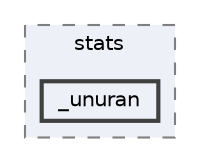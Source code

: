 digraph "/home/jam/Research/IRES-2025/dev/src/llm-scripts/testing/hypothesis-testing/hyp-env/lib/python3.12/site-packages/scipy/stats/_unuran"
{
 // LATEX_PDF_SIZE
  bgcolor="transparent";
  edge [fontname=Helvetica,fontsize=10,labelfontname=Helvetica,labelfontsize=10];
  node [fontname=Helvetica,fontsize=10,shape=box,height=0.2,width=0.4];
  compound=true
  subgraph clusterdir_49a4d825d310769c20c5bbd05c58f3ef {
    graph [ bgcolor="#edf0f7", pencolor="grey50", label="stats", fontname=Helvetica,fontsize=10 style="filled,dashed", URL="dir_49a4d825d310769c20c5bbd05c58f3ef.html",tooltip=""]
  dir_680ba84c14679521d3281b2502bba0e2 [label="_unuran", fillcolor="#edf0f7", color="grey25", style="filled,bold", URL="dir_680ba84c14679521d3281b2502bba0e2.html",tooltip=""];
  }
}
